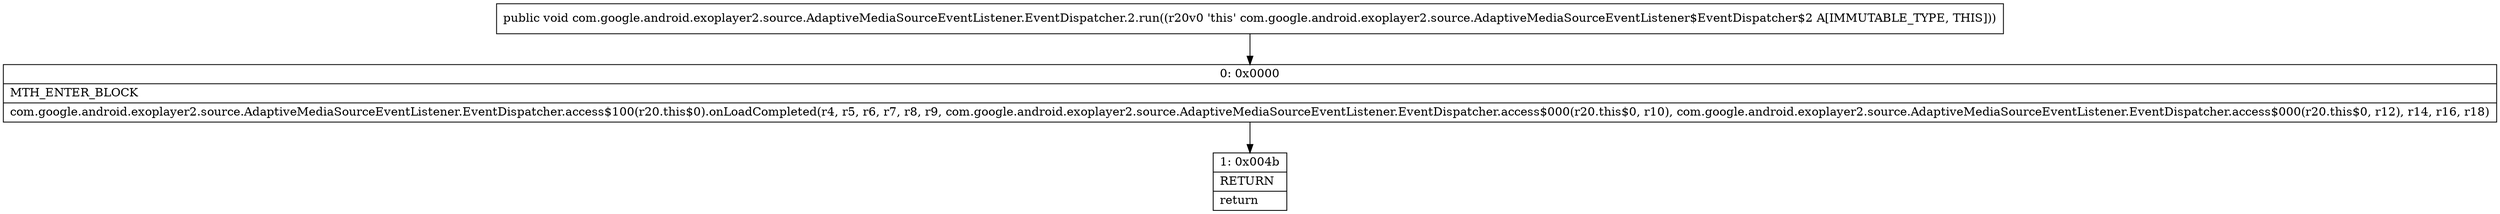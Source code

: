 digraph "CFG forcom.google.android.exoplayer2.source.AdaptiveMediaSourceEventListener.EventDispatcher.2.run()V" {
Node_0 [shape=record,label="{0\:\ 0x0000|MTH_ENTER_BLOCK\l|com.google.android.exoplayer2.source.AdaptiveMediaSourceEventListener.EventDispatcher.access$100(r20.this$0).onLoadCompleted(r4, r5, r6, r7, r8, r9, com.google.android.exoplayer2.source.AdaptiveMediaSourceEventListener.EventDispatcher.access$000(r20.this$0, r10), com.google.android.exoplayer2.source.AdaptiveMediaSourceEventListener.EventDispatcher.access$000(r20.this$0, r12), r14, r16, r18)\l}"];
Node_1 [shape=record,label="{1\:\ 0x004b|RETURN\l|return\l}"];
MethodNode[shape=record,label="{public void com.google.android.exoplayer2.source.AdaptiveMediaSourceEventListener.EventDispatcher.2.run((r20v0 'this' com.google.android.exoplayer2.source.AdaptiveMediaSourceEventListener$EventDispatcher$2 A[IMMUTABLE_TYPE, THIS])) }"];
MethodNode -> Node_0;
Node_0 -> Node_1;
}

